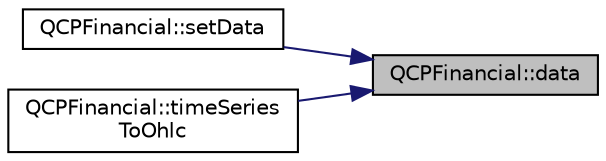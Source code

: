 digraph "QCPFinancial::data"
{
 // LATEX_PDF_SIZE
  edge [fontname="Helvetica",fontsize="10",labelfontname="Helvetica",labelfontsize="10"];
  node [fontname="Helvetica",fontsize="10",shape=record];
  rankdir="RL";
  Node1 [label="QCPFinancial::data",height=0.2,width=0.4,color="black", fillcolor="grey75", style="filled", fontcolor="black",tooltip=" "];
  Node1 -> Node2 [dir="back",color="midnightblue",fontsize="10",style="solid",fontname="Helvetica"];
  Node2 [label="QCPFinancial::setData",height=0.2,width=0.4,color="black", fillcolor="white", style="filled",URL="$classQCPFinancial.html#a72089e75b8a50d18097526c3c79fdb85",tooltip=" "];
  Node1 -> Node3 [dir="back",color="midnightblue",fontsize="10",style="solid",fontname="Helvetica"];
  Node3 [label="QCPFinancial::timeSeries\lToOhlc",height=0.2,width=0.4,color="black", fillcolor="white", style="filled",URL="$classQCPFinancial.html#a9a058c035040d3939b8884f4aaccb1a7",tooltip=" "];
}
